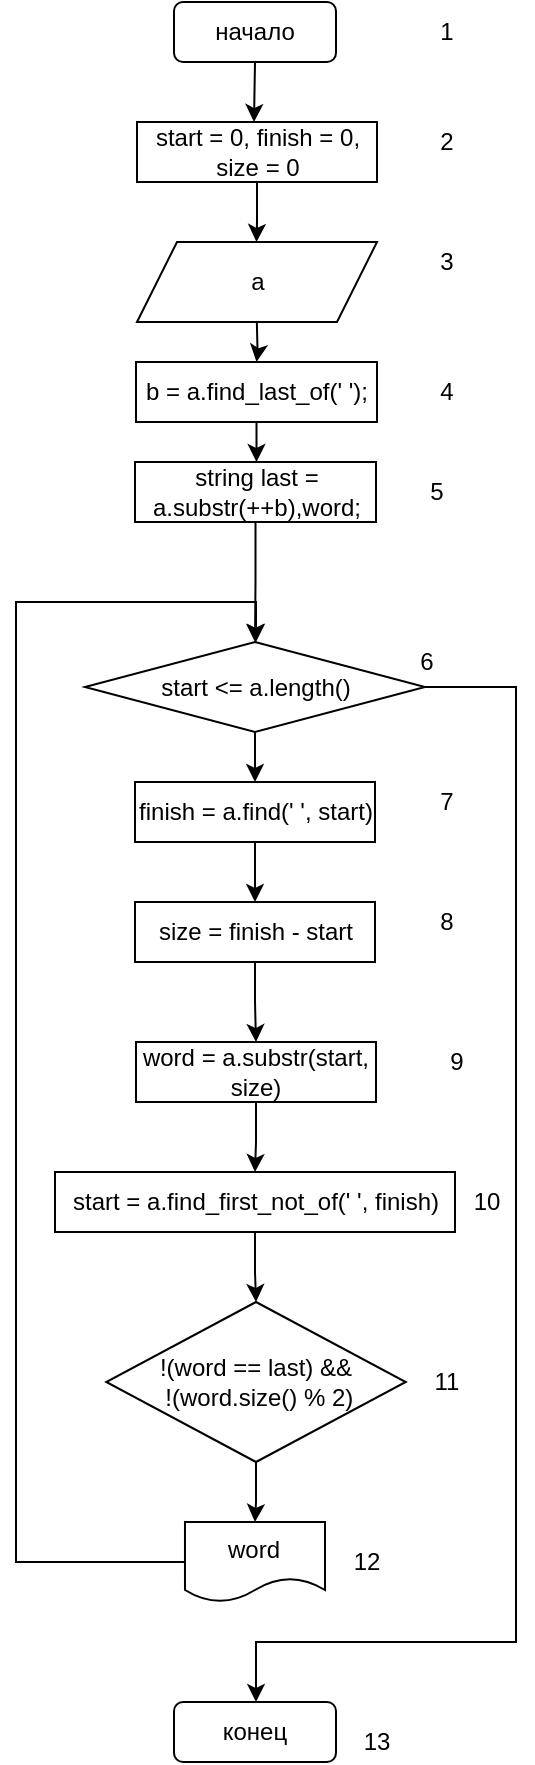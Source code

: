 <mxfile version="16.0.3" type="github">
  <diagram id="aShKJb1EcJVqntHxSxEi" name="Page-1">
    <mxGraphModel dx="661" dy="741" grid="1" gridSize="10" guides="1" tooltips="1" connect="1" arrows="1" fold="1" page="1" pageScale="1" pageWidth="827" pageHeight="1169" math="0" shadow="0">
      <root>
        <mxCell id="0" />
        <mxCell id="1" parent="0" />
        <mxCell id="8L_f6q-vc3C_Bcib5PFj-27" value="" style="edgeStyle=orthogonalEdgeStyle;rounded=0;orthogonalLoop=1;jettySize=auto;html=1;exitX=0.5;exitY=1;exitDx=0;exitDy=0;" parent="1" source="8L_f6q-vc3C_Bcib5PFj-31" edge="1">
          <mxGeometry relative="1" as="geometry">
            <mxPoint x="989.029" y="45" as="sourcePoint" />
            <mxPoint x="989" y="60" as="targetPoint" />
          </mxGeometry>
        </mxCell>
        <mxCell id="8L_f6q-vc3C_Bcib5PFj-31" value="начало" style="rounded=1;whiteSpace=wrap;html=1;" parent="1" vertex="1">
          <mxGeometry x="949" width="81" height="30" as="geometry" />
        </mxCell>
        <mxCell id="IL574nIS1ITczs5gziKt-34" value="" style="edgeStyle=orthogonalEdgeStyle;rounded=0;orthogonalLoop=1;jettySize=auto;html=1;entryX=0.5;entryY=0;entryDx=0;entryDy=0;" parent="1" edge="1">
          <mxGeometry relative="1" as="geometry">
            <mxPoint x="1003.51" y="863" as="targetPoint" />
            <Array as="points">
              <mxPoint x="1003.51" y="1100" />
              <mxPoint x="871.51" y="1100" />
              <mxPoint x="871.51" y="840" />
              <mxPoint x="1003.51" y="840" />
            </Array>
          </mxGeometry>
        </mxCell>
        <mxCell id="fvvWOnK4h9Uza0Eckh0a-3" value="" style="edgeStyle=orthogonalEdgeStyle;rounded=0;orthogonalLoop=1;jettySize=auto;html=1;" parent="1" target="fvvWOnK4h9Uza0Eckh0a-2" edge="1">
          <mxGeometry relative="1" as="geometry">
            <mxPoint x="990.3" y="155" as="sourcePoint" />
          </mxGeometry>
        </mxCell>
        <mxCell id="fvvWOnK4h9Uza0Eckh0a-5" value="" style="edgeStyle=orthogonalEdgeStyle;rounded=0;orthogonalLoop=1;jettySize=auto;html=1;" parent="1" source="fvvWOnK4h9Uza0Eckh0a-2" edge="1">
          <mxGeometry relative="1" as="geometry">
            <mxPoint x="990" y="230" as="targetPoint" />
          </mxGeometry>
        </mxCell>
        <mxCell id="fvvWOnK4h9Uza0Eckh0a-2" value="b = a.find_last_of(&#39; &#39;);" style="rounded=0;whiteSpace=wrap;html=1;" parent="1" vertex="1">
          <mxGeometry x="930" y="180" width="120.5" height="30" as="geometry" />
        </mxCell>
        <mxCell id="fvvWOnK4h9Uza0Eckh0a-8" value="" style="edgeStyle=orthogonalEdgeStyle;rounded=0;orthogonalLoop=1;jettySize=auto;html=1;" parent="1" source="fvvWOnK4h9Uza0Eckh0a-4" target="fvvWOnK4h9Uza0Eckh0a-7" edge="1">
          <mxGeometry relative="1" as="geometry" />
        </mxCell>
        <mxCell id="fvvWOnK4h9Uza0Eckh0a-4" value="string last = a.substr(++b),word;" style="rounded=0;whiteSpace=wrap;html=1;" parent="1" vertex="1">
          <mxGeometry x="929.5" y="230" width="120.5" height="30" as="geometry" />
        </mxCell>
        <mxCell id="fvvWOnK4h9Uza0Eckh0a-10" value="" style="edgeStyle=orthogonalEdgeStyle;rounded=0;orthogonalLoop=1;jettySize=auto;html=1;" parent="1" source="fvvWOnK4h9Uza0Eckh0a-7" target="fvvWOnK4h9Uza0Eckh0a-9" edge="1">
          <mxGeometry relative="1" as="geometry" />
        </mxCell>
        <mxCell id="fvvWOnK4h9Uza0Eckh0a-15" style="edgeStyle=orthogonalEdgeStyle;rounded=0;orthogonalLoop=1;jettySize=auto;html=1;entryX=0.5;entryY=0;entryDx=0;entryDy=0;" parent="1" source="fvvWOnK4h9Uza0Eckh0a-7" target="fvvWOnK4h9Uza0Eckh0a-23" edge="1">
          <mxGeometry relative="1" as="geometry">
            <mxPoint x="1010" y="860" as="targetPoint" />
            <Array as="points">
              <mxPoint x="1120" y="343" />
              <mxPoint x="1120" y="820" />
              <mxPoint x="990" y="820" />
              <mxPoint x="990" y="850" />
            </Array>
          </mxGeometry>
        </mxCell>
        <mxCell id="fvvWOnK4h9Uza0Eckh0a-7" value="start &amp;lt;= a.length()" style="rhombus;whiteSpace=wrap;html=1;rounded=0;" parent="1" vertex="1">
          <mxGeometry x="904.5" y="320" width="170" height="45" as="geometry" />
        </mxCell>
        <mxCell id="fvvWOnK4h9Uza0Eckh0a-12" value="" style="edgeStyle=orthogonalEdgeStyle;rounded=0;orthogonalLoop=1;jettySize=auto;html=1;" parent="1" source="fvvWOnK4h9Uza0Eckh0a-9" target="fvvWOnK4h9Uza0Eckh0a-11" edge="1">
          <mxGeometry relative="1" as="geometry" />
        </mxCell>
        <mxCell id="fvvWOnK4h9Uza0Eckh0a-9" value="finish = a.find(&#39; &#39;, start)" style="whiteSpace=wrap;html=1;rounded=0;" parent="1" vertex="1">
          <mxGeometry x="929.5" y="390" width="120" height="30" as="geometry" />
        </mxCell>
        <mxCell id="fvvWOnK4h9Uza0Eckh0a-14" value="" style="edgeStyle=orthogonalEdgeStyle;rounded=0;orthogonalLoop=1;jettySize=auto;html=1;" parent="1" source="fvvWOnK4h9Uza0Eckh0a-11" target="fvvWOnK4h9Uza0Eckh0a-13" edge="1">
          <mxGeometry relative="1" as="geometry" />
        </mxCell>
        <mxCell id="fvvWOnK4h9Uza0Eckh0a-11" value="size = finish - start" style="whiteSpace=wrap;html=1;rounded=0;" parent="1" vertex="1">
          <mxGeometry x="929.5" y="450" width="120" height="30" as="geometry" />
        </mxCell>
        <mxCell id="fvvWOnK4h9Uza0Eckh0a-17" value="" style="edgeStyle=orthogonalEdgeStyle;rounded=0;orthogonalLoop=1;jettySize=auto;html=1;" parent="1" source="fvvWOnK4h9Uza0Eckh0a-13" target="fvvWOnK4h9Uza0Eckh0a-16" edge="1">
          <mxGeometry relative="1" as="geometry" />
        </mxCell>
        <mxCell id="fvvWOnK4h9Uza0Eckh0a-13" value="word = a.substr(start, size)" style="whiteSpace=wrap;html=1;rounded=0;" parent="1" vertex="1">
          <mxGeometry x="930" y="520" width="120" height="30" as="geometry" />
        </mxCell>
        <mxCell id="fvvWOnK4h9Uza0Eckh0a-19" value="" style="edgeStyle=orthogonalEdgeStyle;rounded=0;orthogonalLoop=1;jettySize=auto;html=1;" parent="1" source="fvvWOnK4h9Uza0Eckh0a-16" target="fvvWOnK4h9Uza0Eckh0a-18" edge="1">
          <mxGeometry relative="1" as="geometry" />
        </mxCell>
        <mxCell id="fvvWOnK4h9Uza0Eckh0a-16" value="start = a.find_first_not_of(&#39; &#39;, finish)" style="whiteSpace=wrap;html=1;rounded=0;" parent="1" vertex="1">
          <mxGeometry x="889.5" y="585" width="200" height="30" as="geometry" />
        </mxCell>
        <mxCell id="fvvWOnK4h9Uza0Eckh0a-21" value="" style="edgeStyle=orthogonalEdgeStyle;rounded=0;orthogonalLoop=1;jettySize=auto;html=1;" parent="1" source="fvvWOnK4h9Uza0Eckh0a-18" target="fvvWOnK4h9Uza0Eckh0a-20" edge="1">
          <mxGeometry relative="1" as="geometry" />
        </mxCell>
        <mxCell id="fvvWOnK4h9Uza0Eckh0a-18" value="!(word == last) &amp;amp;&amp;amp;&lt;br&gt;&amp;nbsp;!(word.size() % 2)" style="rhombus;whiteSpace=wrap;html=1;rounded=0;" parent="1" vertex="1">
          <mxGeometry x="915.13" y="650" width="149.75" height="80" as="geometry" />
        </mxCell>
        <mxCell id="fvvWOnK4h9Uza0Eckh0a-22" style="edgeStyle=orthogonalEdgeStyle;rounded=0;orthogonalLoop=1;jettySize=auto;html=1;" parent="1" source="fvvWOnK4h9Uza0Eckh0a-20" edge="1">
          <mxGeometry relative="1" as="geometry">
            <mxPoint x="990" y="320" as="targetPoint" />
            <Array as="points">
              <mxPoint x="870" y="780" />
              <mxPoint x="870" y="300" />
              <mxPoint x="990" y="300" />
            </Array>
          </mxGeometry>
        </mxCell>
        <mxCell id="fvvWOnK4h9Uza0Eckh0a-20" value="word" style="shape=document;whiteSpace=wrap;html=1;boundedLbl=1;rounded=0;" parent="1" vertex="1">
          <mxGeometry x="954.49" y="760" width="70.01" height="40" as="geometry" />
        </mxCell>
        <mxCell id="fvvWOnK4h9Uza0Eckh0a-23" value="конец" style="rounded=1;whiteSpace=wrap;html=1;" parent="1" vertex="1">
          <mxGeometry x="949" y="850" width="81" height="30" as="geometry" />
        </mxCell>
        <mxCell id="Y2VPXqtdrt-8o9NJXkg0-1" value="1" style="text;html=1;align=center;verticalAlign=middle;resizable=0;points=[];autosize=1;strokeColor=none;fillColor=none;" parent="1" vertex="1">
          <mxGeometry x="1075" y="5" width="20" height="20" as="geometry" />
        </mxCell>
        <mxCell id="Y2VPXqtdrt-8o9NJXkg0-2" value="2" style="text;html=1;align=center;verticalAlign=middle;resizable=0;points=[];autosize=1;strokeColor=none;fillColor=none;" parent="1" vertex="1">
          <mxGeometry x="1074.5" y="60" width="20" height="20" as="geometry" />
        </mxCell>
        <mxCell id="Y2VPXqtdrt-8o9NJXkg0-3" value="3" style="text;html=1;align=center;verticalAlign=middle;resizable=0;points=[];autosize=1;strokeColor=none;fillColor=none;" parent="1" vertex="1">
          <mxGeometry x="1074.5" y="120" width="20" height="20" as="geometry" />
        </mxCell>
        <mxCell id="Y2VPXqtdrt-8o9NJXkg0-4" value="4" style="text;html=1;align=center;verticalAlign=middle;resizable=0;points=[];autosize=1;strokeColor=none;fillColor=none;" parent="1" vertex="1">
          <mxGeometry x="1075" y="185" width="20" height="20" as="geometry" />
        </mxCell>
        <mxCell id="Y2VPXqtdrt-8o9NJXkg0-5" value="5" style="text;html=1;align=center;verticalAlign=middle;resizable=0;points=[];autosize=1;strokeColor=none;fillColor=none;" parent="1" vertex="1">
          <mxGeometry x="1070" y="235" width="20" height="20" as="geometry" />
        </mxCell>
        <mxCell id="Y2VPXqtdrt-8o9NJXkg0-6" value="7" style="text;html=1;align=center;verticalAlign=middle;resizable=0;points=[];autosize=1;strokeColor=none;fillColor=none;" parent="1" vertex="1">
          <mxGeometry x="1075" y="390" width="20" height="20" as="geometry" />
        </mxCell>
        <mxCell id="Y2VPXqtdrt-8o9NJXkg0-7" value="8" style="text;html=1;align=center;verticalAlign=middle;resizable=0;points=[];autosize=1;strokeColor=none;fillColor=none;" parent="1" vertex="1">
          <mxGeometry x="1074.5" y="450" width="20" height="20" as="geometry" />
        </mxCell>
        <mxCell id="Y2VPXqtdrt-8o9NJXkg0-9" value="9" style="text;html=1;align=center;verticalAlign=middle;resizable=0;points=[];autosize=1;strokeColor=none;fillColor=none;" parent="1" vertex="1">
          <mxGeometry x="1079.5" y="520" width="20" height="20" as="geometry" />
        </mxCell>
        <mxCell id="Y2VPXqtdrt-8o9NJXkg0-10" value="10" style="text;html=1;align=center;verticalAlign=middle;resizable=0;points=[];autosize=1;strokeColor=none;fillColor=none;" parent="1" vertex="1">
          <mxGeometry x="1090" y="590" width="30" height="20" as="geometry" />
        </mxCell>
        <mxCell id="Y2VPXqtdrt-8o9NJXkg0-11" value="6" style="text;html=1;align=center;verticalAlign=middle;resizable=0;points=[];autosize=1;strokeColor=none;fillColor=none;" parent="1" vertex="1">
          <mxGeometry x="1065" y="320" width="20" height="20" as="geometry" />
        </mxCell>
        <mxCell id="Y2VPXqtdrt-8o9NJXkg0-12" value="11" style="text;html=1;align=center;verticalAlign=middle;resizable=0;points=[];autosize=1;strokeColor=none;fillColor=none;" parent="1" vertex="1">
          <mxGeometry x="1069.5" y="680" width="30" height="20" as="geometry" />
        </mxCell>
        <mxCell id="Y2VPXqtdrt-8o9NJXkg0-13" value="12" style="text;html=1;align=center;verticalAlign=middle;resizable=0;points=[];autosize=1;strokeColor=none;fillColor=none;" parent="1" vertex="1">
          <mxGeometry x="1030" y="770" width="30" height="20" as="geometry" />
        </mxCell>
        <mxCell id="h75GJriU3Pis39xlNMsd-2" value="" style="edgeStyle=orthogonalEdgeStyle;rounded=0;orthogonalLoop=1;jettySize=auto;html=1;entryX=0.5;entryY=0;entryDx=0;entryDy=0;" parent="1" source="h75GJriU3Pis39xlNMsd-1" edge="1">
          <mxGeometry relative="1" as="geometry">
            <mxPoint x="990.25" y="120" as="targetPoint" />
          </mxGeometry>
        </mxCell>
        <mxCell id="h75GJriU3Pis39xlNMsd-1" value="start = 0, finish = 0, size = 0" style="whiteSpace=wrap;html=1;" parent="1" vertex="1">
          <mxGeometry x="930.5" y="60" width="120" height="30" as="geometry" />
        </mxCell>
        <mxCell id="h75GJriU3Pis39xlNMsd-3" value="13" style="text;html=1;align=center;verticalAlign=middle;resizable=0;points=[];autosize=1;strokeColor=none;fillColor=none;" parent="1" vertex="1">
          <mxGeometry x="1035" y="860" width="30" height="20" as="geometry" />
        </mxCell>
        <mxCell id="qv9bzbOfWFXBeLBr8KnO-1" value="a" style="shape=parallelogram;perimeter=parallelogramPerimeter;whiteSpace=wrap;html=1;fixedSize=1;" vertex="1" parent="1">
          <mxGeometry x="930.5" y="120" width="120" height="40" as="geometry" />
        </mxCell>
      </root>
    </mxGraphModel>
  </diagram>
</mxfile>
